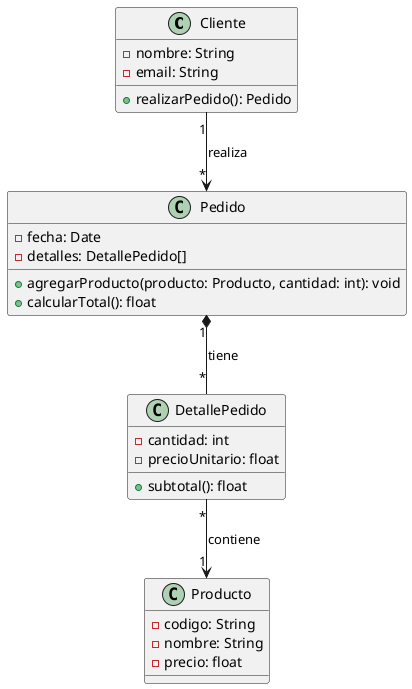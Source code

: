 @startuml
class Cliente {
  -nombre: String
  -email: String
  +realizarPedido(): Pedido
}

class Pedido {
  -fecha: Date
  -detalles: DetallePedido[]
  +agregarProducto(producto: Producto, cantidad: int): void
  +calcularTotal(): float
}

class Producto {
  -codigo: String
  -nombre: String
  -precio: float
}

class DetallePedido {
  -cantidad: int
  -precioUnitario: float
  +subtotal(): float
}

Cliente "1" --> "*" Pedido : realiza
Pedido "1" *-- "*" DetallePedido: tiene
DetallePedido "*" --> "1" Producto: contiene
@enduml